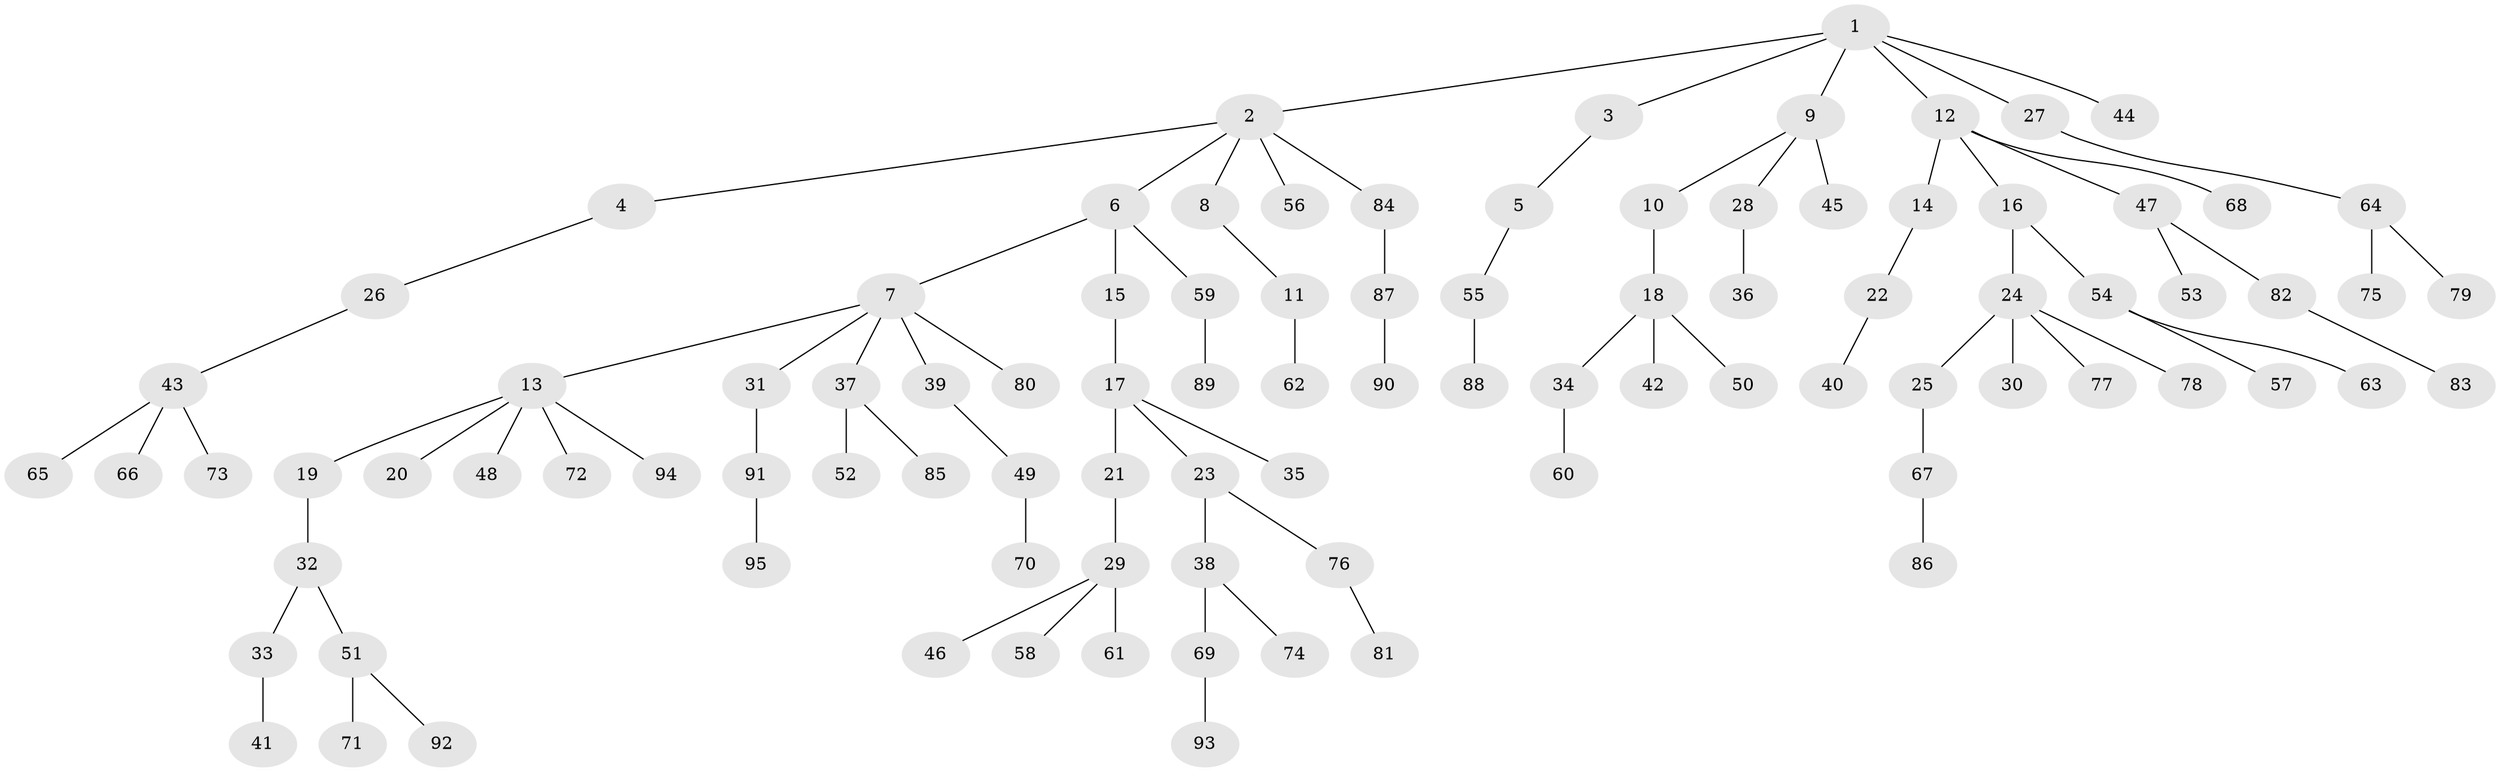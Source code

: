 // Generated by graph-tools (version 1.1) at 2025/15/03/09/25 04:15:41]
// undirected, 95 vertices, 94 edges
graph export_dot {
graph [start="1"]
  node [color=gray90,style=filled];
  1;
  2;
  3;
  4;
  5;
  6;
  7;
  8;
  9;
  10;
  11;
  12;
  13;
  14;
  15;
  16;
  17;
  18;
  19;
  20;
  21;
  22;
  23;
  24;
  25;
  26;
  27;
  28;
  29;
  30;
  31;
  32;
  33;
  34;
  35;
  36;
  37;
  38;
  39;
  40;
  41;
  42;
  43;
  44;
  45;
  46;
  47;
  48;
  49;
  50;
  51;
  52;
  53;
  54;
  55;
  56;
  57;
  58;
  59;
  60;
  61;
  62;
  63;
  64;
  65;
  66;
  67;
  68;
  69;
  70;
  71;
  72;
  73;
  74;
  75;
  76;
  77;
  78;
  79;
  80;
  81;
  82;
  83;
  84;
  85;
  86;
  87;
  88;
  89;
  90;
  91;
  92;
  93;
  94;
  95;
  1 -- 2;
  1 -- 3;
  1 -- 9;
  1 -- 12;
  1 -- 27;
  1 -- 44;
  2 -- 4;
  2 -- 6;
  2 -- 8;
  2 -- 56;
  2 -- 84;
  3 -- 5;
  4 -- 26;
  5 -- 55;
  6 -- 7;
  6 -- 15;
  6 -- 59;
  7 -- 13;
  7 -- 31;
  7 -- 37;
  7 -- 39;
  7 -- 80;
  8 -- 11;
  9 -- 10;
  9 -- 28;
  9 -- 45;
  10 -- 18;
  11 -- 62;
  12 -- 14;
  12 -- 16;
  12 -- 47;
  12 -- 68;
  13 -- 19;
  13 -- 20;
  13 -- 48;
  13 -- 72;
  13 -- 94;
  14 -- 22;
  15 -- 17;
  16 -- 24;
  16 -- 54;
  17 -- 21;
  17 -- 23;
  17 -- 35;
  18 -- 34;
  18 -- 42;
  18 -- 50;
  19 -- 32;
  21 -- 29;
  22 -- 40;
  23 -- 38;
  23 -- 76;
  24 -- 25;
  24 -- 30;
  24 -- 77;
  24 -- 78;
  25 -- 67;
  26 -- 43;
  27 -- 64;
  28 -- 36;
  29 -- 46;
  29 -- 58;
  29 -- 61;
  31 -- 91;
  32 -- 33;
  32 -- 51;
  33 -- 41;
  34 -- 60;
  37 -- 52;
  37 -- 85;
  38 -- 69;
  38 -- 74;
  39 -- 49;
  43 -- 65;
  43 -- 66;
  43 -- 73;
  47 -- 53;
  47 -- 82;
  49 -- 70;
  51 -- 71;
  51 -- 92;
  54 -- 57;
  54 -- 63;
  55 -- 88;
  59 -- 89;
  64 -- 75;
  64 -- 79;
  67 -- 86;
  69 -- 93;
  76 -- 81;
  82 -- 83;
  84 -- 87;
  87 -- 90;
  91 -- 95;
}
